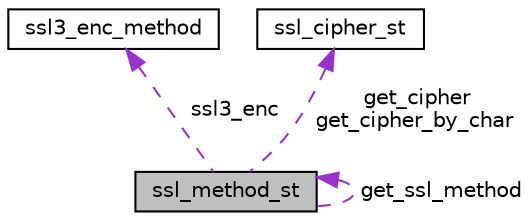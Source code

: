 digraph "ssl_method_st"
{
  edge [fontname="Helvetica",fontsize="10",labelfontname="Helvetica",labelfontsize="10"];
  node [fontname="Helvetica",fontsize="10",shape=record];
  Node1 [label="ssl_method_st",height=0.2,width=0.4,color="black", fillcolor="grey75", style="filled" fontcolor="black"];
  Node2 -> Node1 [dir="back",color="darkorchid3",fontsize="10",style="dashed",label=" ssl3_enc" ];
  Node2 [label="ssl3_enc_method",height=0.2,width=0.4,color="black", fillcolor="white", style="filled",URL="$structssl3__enc__method.html"];
  Node3 -> Node1 [dir="back",color="darkorchid3",fontsize="10",style="dashed",label=" get_cipher\nget_cipher_by_char" ];
  Node3 [label="ssl_cipher_st",height=0.2,width=0.4,color="black", fillcolor="white", style="filled",URL="$structssl__cipher__st.html"];
  Node1 -> Node1 [dir="back",color="darkorchid3",fontsize="10",style="dashed",label=" get_ssl_method" ];
}
